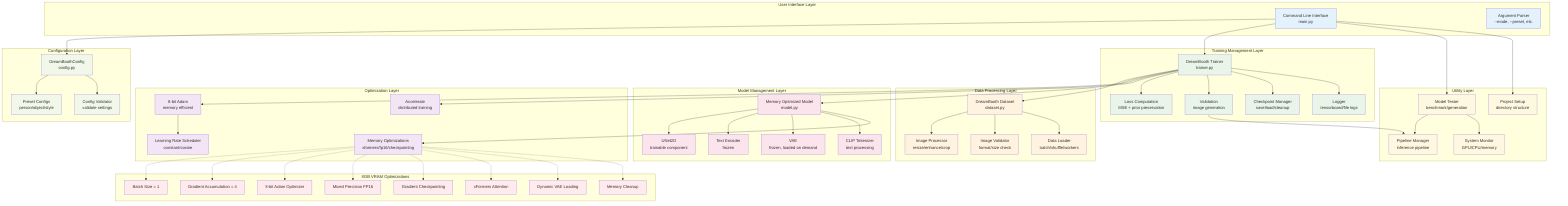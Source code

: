 graph TB
    %% 사용자 인터페이스 레이어
    subgraph "User Interface Layer"
        CLI[Command Line Interface<br/>main.py]
        ARGS[Argument Parser<br/>--mode, --preset, etc.]
    end
    
    %% 설정 관리 레이어
    subgraph "Configuration Layer"
        CONFIG[DreamBoothConfig<br/>config.py]
        PRESETS[Preset Configs<br/>person/object/style]
        VALIDATOR[Config Validator<br/>validate settings]
    end
    
    %% 데이터 처리 레이어
    subgraph "Data Processing Layer"
        DATASET[DreamBooth Dataset<br/>dataset.py]
        IMGPROC[Image Processor<br/>resize/enhance/crop]
        IMGVAL[Image Validator<br/>format/size check]
        DATALOADER[Data Loader<br/>batch/shuffle/workers]
    end
    
    %% 모델 관리 레이어
    subgraph "Model Management Layer"
        MODEL[Memory Optimized Model<br/>model.py]
        UNET[UNet2D<br/>trainable component]
        TEXTENC[Text Encoder<br/>frozen]
        VAE[VAE<br/>frozen, loaded on demand]
        TOKENIZER[CLIP Tokenizer<br/>text processing]
    end
    
    %% 최적화 레이어
    subgraph "Optimization Layer"
        OPTIMIZER[8-bit Adam<br/>memory efficient]
        SCHEDULER[Learning Rate Scheduler<br/>constant/cosine]
        ACCELERATOR[Accelerate<br/>distributed training]
        MEMORY[Memory Optimizations<br/>xformers/fp16/checkpointing]
    end
    
    %% 학습 관리 레이어
    subgraph "Training Management Layer"
        TRAINER[DreamBooth Trainer<br/>trainer.py]
        LOSS[Loss Computation<br/>MSE + prior preservation]
        VALIDATION[Validation<br/>image generation]
        CHECKPOINT[Checkpoint Manager<br/>save/load/cleanup]
        LOGGING[Logger<br/>tensorboard/file logs]
    end
    
    %% 유틸리티 레이어
    subgraph "Utility Layer"
        MONITOR[System Monitor<br/>GPU/CPU/memory]
        TESTER[Model Tester<br/>benchmark/generation]
        SETUP[Project Setup<br/>directory structure]
        PIPELINE[Pipeline Manager<br/>inference pipeline]
    end
    
    %% 연결 관계
    CLI --> CONFIG
    CLI --> TRAINER
    CLI --> TESTER
    CLI --> SETUP
    
    CONFIG --> PRESETS
    CONFIG --> VALIDATOR
    
    TRAINER --> DATASET
    TRAINER --> MODEL
    TRAINER --> OPTIMIZER
    TRAINER --> ACCELERATOR
    TRAINER --> LOSS
    TRAINER --> VALIDATION
    TRAINER --> CHECKPOINT
    TRAINER --> LOGGING
    
    DATASET --> IMGPROC
    DATASET --> IMGVAL
    DATASET --> DATALOADER
    
    MODEL --> UNET
    MODEL --> TEXTENC
    MODEL --> VAE
    MODEL --> TOKENIZER
    MODEL --> MEMORY
    
    OPTIMIZER --> SCHEDULER
    
    TESTER --> PIPELINE
    TESTER --> MONITOR
    
    VALIDATION --> PIPELINE
    
    %% 8GB VRAM 최적화 표시
    subgraph "8GB VRAM Optimizations"
        OPT1[Batch Size = 1]
        OPT2[Gradient Accumulation = 4]
        OPT3[8-bit Adam Optimizer]
        OPT4[Mixed Precision FP16]
        OPT5[Gradient Checkpointing]
        OPT6[xFormers Attention]
        OPT7[Dynamic VAE Loading]
        OPT8[Memory Cleanup]
    end
    
    MEMORY -.-> OPT1
    MEMORY -.-> OPT2
    MEMORY -.-> OPT3
    MEMORY -.-> OPT4
    MEMORY -.-> OPT5
    MEMORY -.-> OPT6
    MEMORY -.-> OPT7
    MEMORY -.-> OPT8
    
    %% 스타일링
    classDef uiLayer fill:#e3f2fd
    classDef configLayer fill:#f1f8e9
    classDef dataLayer fill:#fff3e0
    classDef modelLayer fill:#fce4ec
    classDef optimLayer fill:#f3e5f5
    classDef trainLayer fill:#e8f5e8
    classDef utilLayer fill:#fff8e1
    classDef optLayer fill:#ffebee
    
    class CLI,ARGS uiLayer
    class CONFIG,PRESETS,VALIDATOR configLayer
    class DATASET,IMGPROC,IMGVAL,DATALOADER dataLayer
    class MODEL,UNET,TEXTENC,VAE,TOKENIZER modelLayer
    class OPTIMIZER,SCHEDULER,ACCELERATOR,MEMORY optimLayer
    class TRAINER,LOSS,VALIDATION,CHECKPOINT,LOGGING trainLayer
    class MONITOR,TESTER,SETUP,PIPELINE utilLayer
    class OPT1,OPT2,OPT3,OPT4,OPT5,OPT6,OPT7,OPT8 optLayer